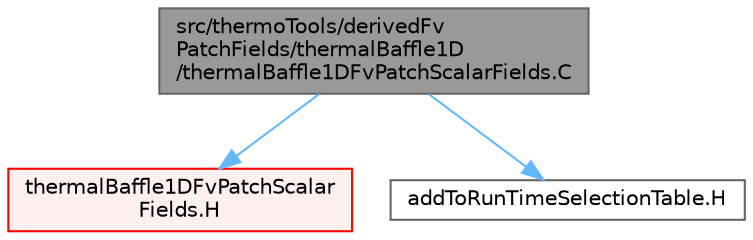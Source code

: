 digraph "src/thermoTools/derivedFvPatchFields/thermalBaffle1D/thermalBaffle1DFvPatchScalarFields.C"
{
 // LATEX_PDF_SIZE
  bgcolor="transparent";
  edge [fontname=Helvetica,fontsize=10,labelfontname=Helvetica,labelfontsize=10];
  node [fontname=Helvetica,fontsize=10,shape=box,height=0.2,width=0.4];
  Node1 [id="Node000001",label="src/thermoTools/derivedFv\lPatchFields/thermalBaffle1D\l/thermalBaffle1DFvPatchScalarFields.C",height=0.2,width=0.4,color="gray40", fillcolor="grey60", style="filled", fontcolor="black",tooltip=" "];
  Node1 -> Node2 [id="edge1_Node000001_Node000002",color="steelblue1",style="solid",tooltip=" "];
  Node2 [id="Node000002",label="thermalBaffle1DFvPatchScalar\lFields.H",height=0.2,width=0.4,color="red", fillcolor="#FFF0F0", style="filled",URL="$thermalBaffle1DFvPatchScalarFields_8H.html",tooltip=" "];
  Node1 -> Node359 [id="edge2_Node000001_Node000359",color="steelblue1",style="solid",tooltip=" "];
  Node359 [id="Node000359",label="addToRunTimeSelectionTable.H",height=0.2,width=0.4,color="grey40", fillcolor="white", style="filled",URL="$addToRunTimeSelectionTable_8H.html",tooltip="Macros for easy insertion into run-time selection tables."];
}
